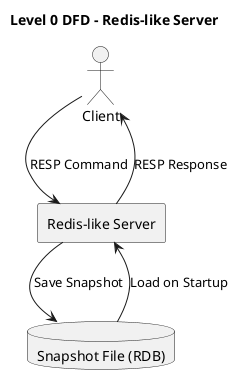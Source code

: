 @startuml
' Context-Level DFD for Redis-like Server

title Level 0 DFD - Redis-like Server

' External Entities
actor "Client" as Client

' Process
rectangle "Redis-like Server" as Server

' Data Stores
database "Snapshot File (RDB)" as Snapshot

' Data Flows
Client --> Server : RESP Command
Server --> Client : RESP Response

Server --> Snapshot : Save Snapshot
Snapshot --> Server : Load on Startup

@enduml
